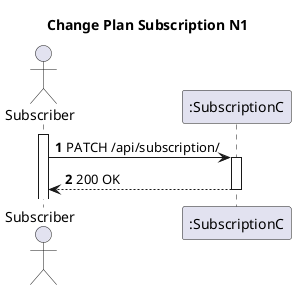 @startuml
'https://plantuml.com/sequence-diagram

title Change Plan Subscription N1

autoactivate on
autonumber

actor "Subscriber" as Subscriber
participant ":SubscriptionC" as SubscriptionC


activate Subscriber

Subscriber -> SubscriptionC: PATCH /api/subscription/
SubscriptionC --> Subscriber: 200 OK
@enduml
